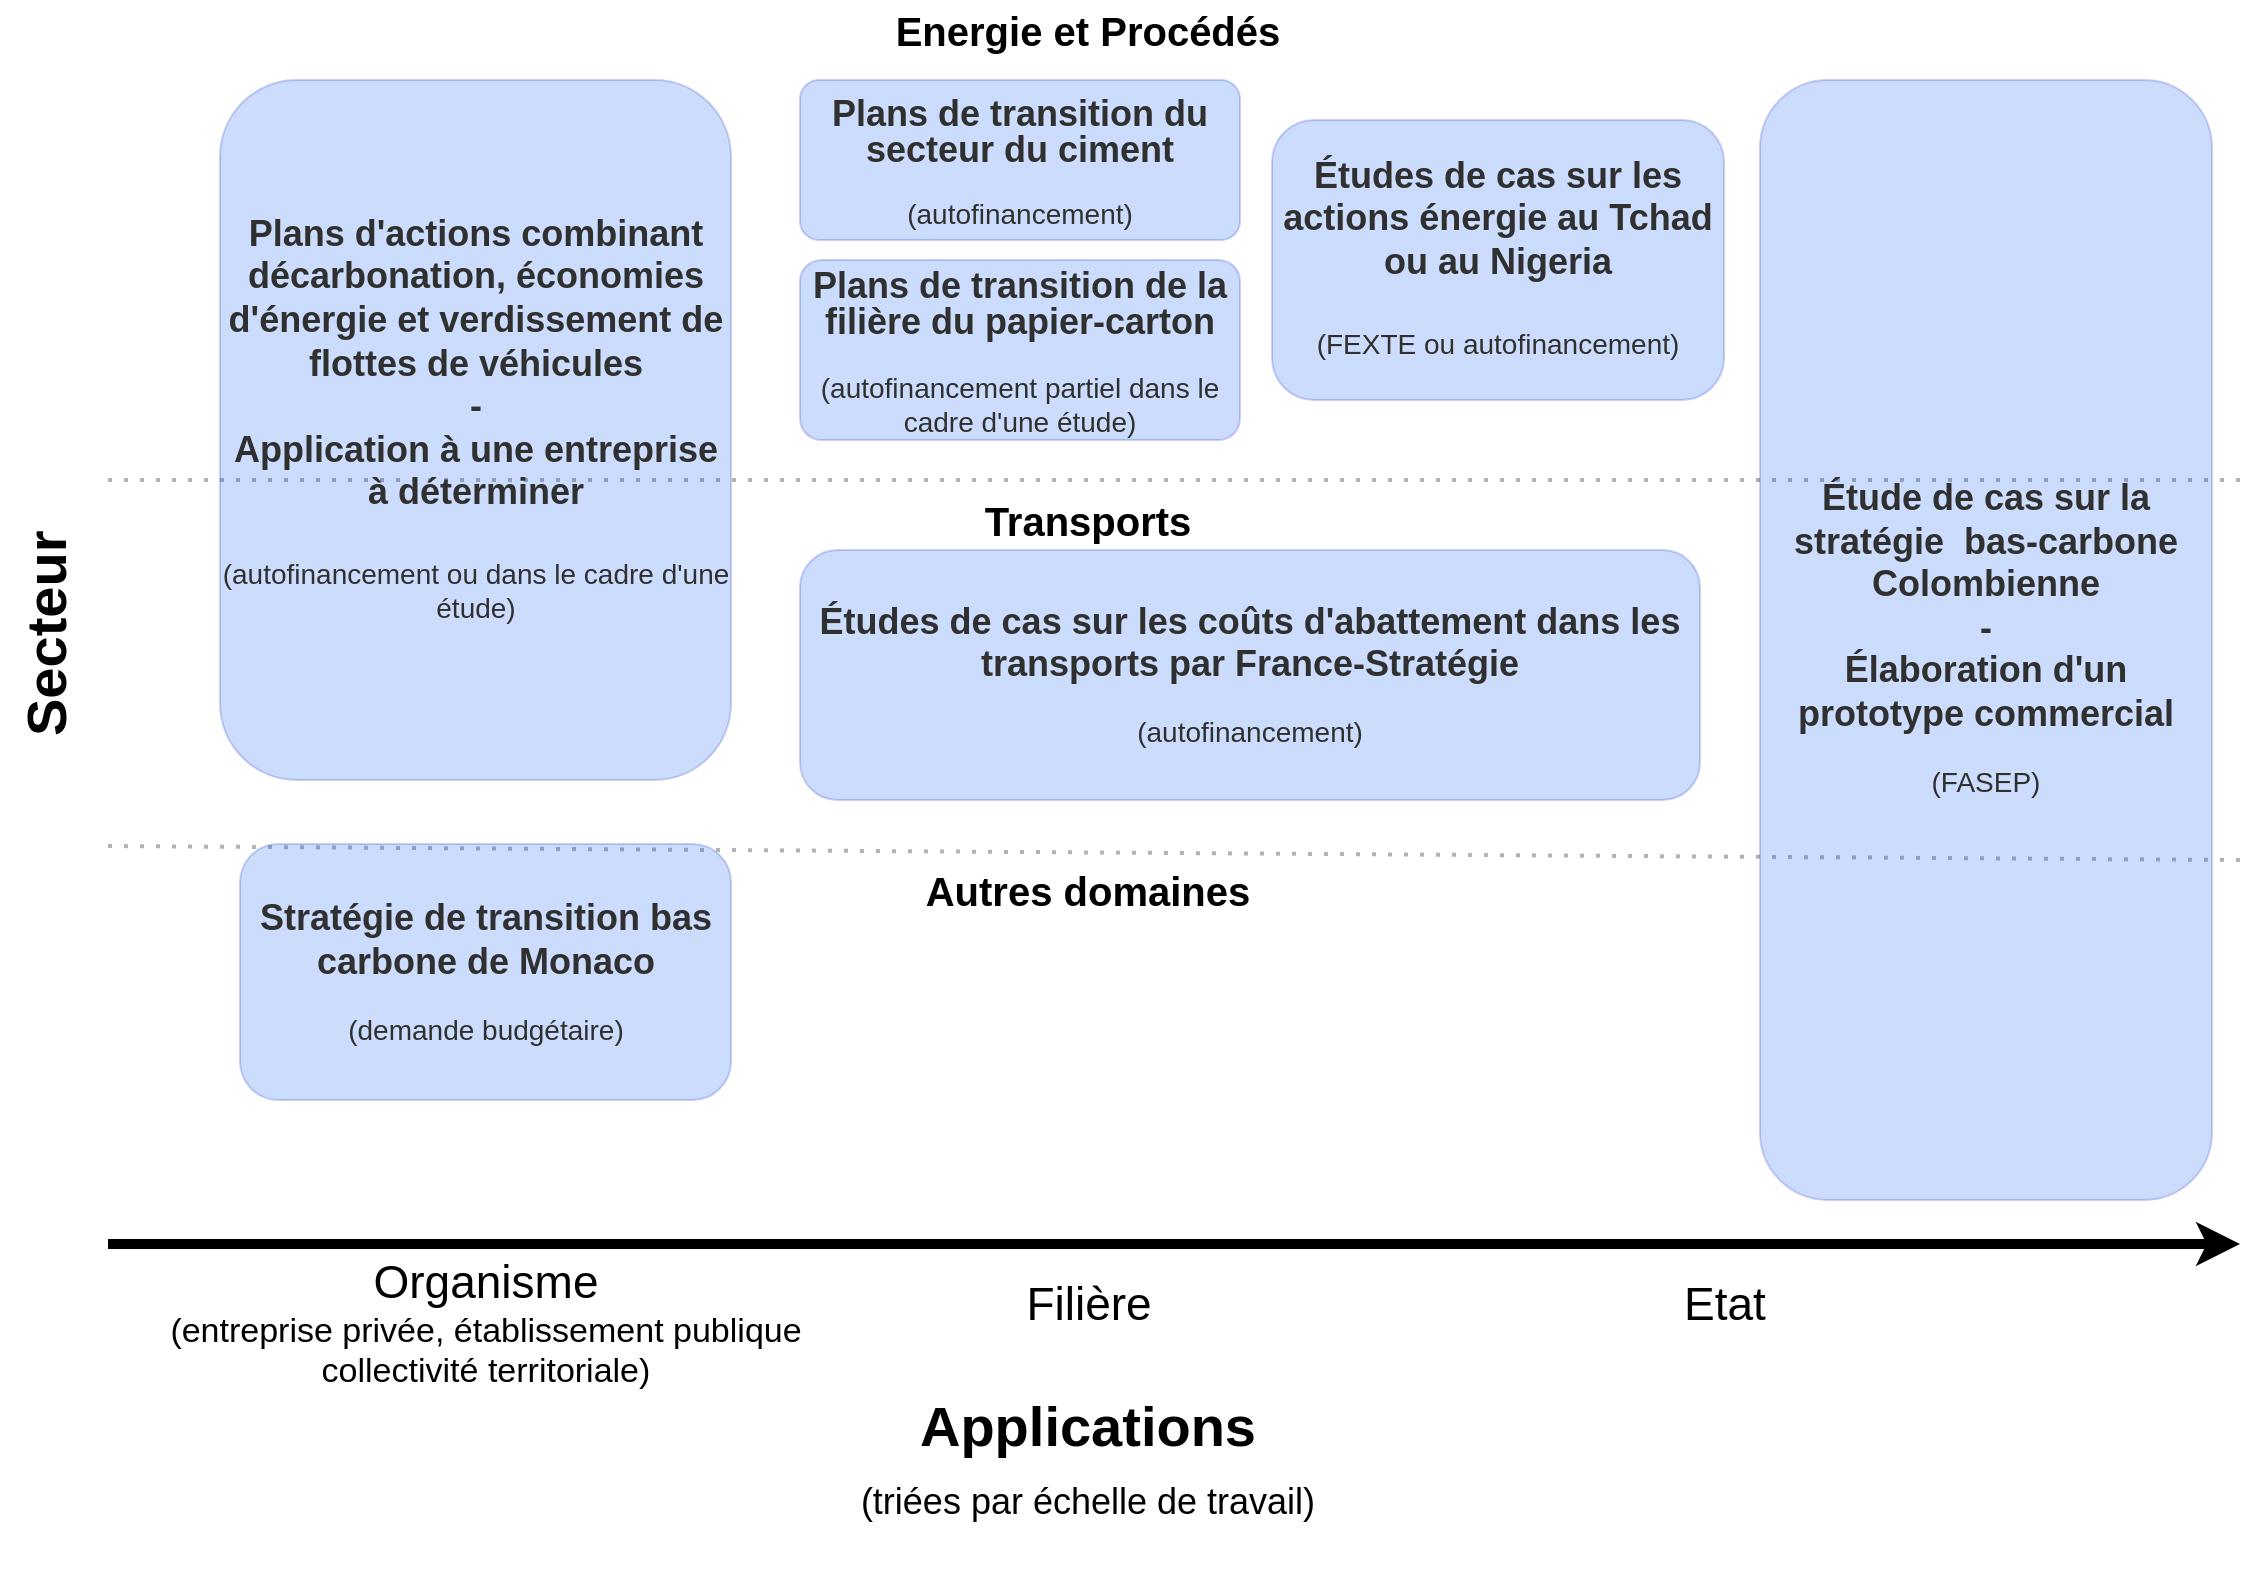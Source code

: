 <mxfile version="20.5.3" type="github">
  <diagram id="wFE0QG_FPsp0jaGvCLVb" name="Page-1">
    <mxGraphModel dx="1803" dy="1000" grid="1" gridSize="10" guides="1" tooltips="1" connect="1" arrows="1" fold="1" page="1" pageScale="1" pageWidth="850" pageHeight="1100" math="0" shadow="0">
      <root>
        <mxCell id="0" />
        <mxCell id="1" parent="0" />
        <mxCell id="jnHG9VufrkIBZ4fwylr7-1" value="" style="endArrow=classic;html=1;rounded=0;strokeWidth=5;" parent="1" edge="1">
          <mxGeometry width="50" height="50" relative="1" as="geometry">
            <mxPoint x="94" y="662" as="sourcePoint" />
            <mxPoint x="1160" y="662" as="targetPoint" />
          </mxGeometry>
        </mxCell>
        <mxCell id="jnHG9VufrkIBZ4fwylr7-2" value="&lt;div style=&quot;font-size: 23px;&quot;&gt;&lt;font style=&quot;font-size: 23px;&quot;&gt;Organisme&lt;/font&gt;&lt;font style=&quot;font-size: 23px;&quot;&gt; &lt;font style=&quot;font-size: 17px;&quot;&gt;&lt;br&gt;&lt;/font&gt;&lt;/font&gt;&lt;/div&gt;&lt;div style=&quot;font-size: 17px;&quot;&gt;&lt;font style=&quot;font-size: 17px;&quot;&gt;(entreprise privée, établissement publique&lt;/font&gt;&lt;/div&gt;&lt;div style=&quot;font-size: 17px;&quot;&gt;&lt;font style=&quot;font-size: 17px;&quot;&gt;collectivité territoriale)&lt;/font&gt;&lt;/div&gt;" style="text;html=1;strokeColor=none;fillColor=none;align=center;verticalAlign=middle;whiteSpace=wrap;rounded=0;" parent="1" vertex="1">
          <mxGeometry x="120" y="672" width="326" height="60" as="geometry" />
        </mxCell>
        <mxCell id="jnHG9VufrkIBZ4fwylr7-3" value="&lt;font style=&quot;font-size: 23px;&quot;&gt;Etat&lt;/font&gt;" style="text;whiteSpace=wrap;html=1;fontSize=20;" parent="1" vertex="1">
          <mxGeometry x="880" y="672" width="40" height="40" as="geometry" />
        </mxCell>
        <mxCell id="jnHG9VufrkIBZ4fwylr7-4" value="&lt;font style=&quot;font-size: 23px;&quot;&gt;Filière&lt;/font&gt;" style="text;html=1;align=center;verticalAlign=middle;resizable=0;points=[];autosize=1;strokeColor=none;fillColor=none;fontSize=20;" parent="1" vertex="1">
          <mxGeometry x="539" y="672" width="90" height="40" as="geometry" />
        </mxCell>
        <mxCell id="jnHG9VufrkIBZ4fwylr7-5" value="" style="endArrow=none;dashed=1;html=1;dashPattern=1 3;strokeWidth=2;rounded=0;fontSize=20;textOpacity=50;opacity=30;" parent="1" edge="1">
          <mxGeometry width="50" height="50" relative="1" as="geometry">
            <mxPoint x="94" y="280" as="sourcePoint" />
            <mxPoint x="1160" y="280" as="targetPoint" />
          </mxGeometry>
        </mxCell>
        <mxCell id="jnHG9VufrkIBZ4fwylr7-6" value="" style="endArrow=none;dashed=1;html=1;dashPattern=1 3;strokeWidth=2;rounded=0;fontSize=20;opacity=30;textOpacity=50;" parent="1" edge="1">
          <mxGeometry width="50" height="50" relative="1" as="geometry">
            <mxPoint x="94" y="463" as="sourcePoint" />
            <mxPoint x="1160" y="470" as="targetPoint" />
          </mxGeometry>
        </mxCell>
        <mxCell id="jnHG9VufrkIBZ4fwylr7-7" value="&lt;b&gt;Energie et Procédés&lt;/b&gt;" style="text;html=1;strokeColor=none;fillColor=none;align=center;verticalAlign=middle;whiteSpace=wrap;rounded=0;fontSize=20;" parent="1" vertex="1">
          <mxGeometry x="334" y="40" width="500" height="30" as="geometry" />
        </mxCell>
        <mxCell id="jnHG9VufrkIBZ4fwylr7-8" value="&lt;b&gt;Transports&lt;/b&gt;" style="text;html=1;strokeColor=none;fillColor=none;align=center;verticalAlign=middle;whiteSpace=wrap;rounded=0;fontSize=20;" parent="1" vertex="1">
          <mxGeometry x="334" y="285" width="500" height="30" as="geometry" />
        </mxCell>
        <mxCell id="jnHG9VufrkIBZ4fwylr7-9" value="&lt;b&gt;Autres domaines&lt;/b&gt;" style="text;html=1;strokeColor=none;fillColor=none;align=center;verticalAlign=middle;whiteSpace=wrap;rounded=0;fontSize=20;" parent="1" vertex="1">
          <mxGeometry x="334" y="470" width="500" height="30" as="geometry" />
        </mxCell>
        <mxCell id="jnHG9VufrkIBZ4fwylr7-10" value="&lt;p style=&quot;line-height: 100%; font-size: 12px;&quot;&gt;&lt;/p&gt;&lt;div style=&quot;font-size: 18px;&quot;&gt;&lt;font style=&quot;font-size: 18px;&quot;&gt;&lt;b style=&quot;&quot;&gt;Plans d&#39;actions combinant décarbonation, économies d&#39;énergie et verdissement de flottes de véhicules&lt;br&gt;&lt;/b&gt;&lt;/font&gt;&lt;/div&gt;&lt;div style=&quot;font-size: 18px;&quot;&gt;&lt;font style=&quot;font-size: 18px;&quot;&gt;&lt;b style=&quot;&quot;&gt;-&lt;/b&gt;&lt;/font&gt;&lt;/div&gt;&lt;div style=&quot;font-size: 18px;&quot;&gt;&lt;font style=&quot;font-size: 18px;&quot;&gt;&lt;b style=&quot;&quot;&gt;Application à une entreprise à déterminer&lt;/b&gt;&lt;/font&gt;&lt;/div&gt;&lt;div style=&quot;font-size: 18px;&quot;&gt;&lt;font style=&quot;font-size: 18px;&quot;&gt;&lt;b style=&quot;&quot;&gt;&lt;br&gt;&lt;/b&gt;&lt;/font&gt;&lt;/div&gt;&lt;div style=&quot;font-size: 14px;&quot;&gt;&lt;font style=&quot;font-size: 14px;&quot;&gt;&lt;span style=&quot;&quot;&gt;(autofinancement ou dans le cadre d&#39;une étude)&lt;br&gt;&lt;/span&gt;&lt;/font&gt;&lt;/div&gt;&lt;div style=&quot;font-size: 14px; line-height: 80%;&quot;&gt;&lt;font style=&quot;font-size: 14px;&quot;&gt;&lt;span style=&quot;&quot;&gt;&lt;b&gt;&lt;font style=&quot;font-size: 14px;&quot;&gt;&amp;nbsp;&lt;/font&gt;&lt;br&gt;&lt;/b&gt;&lt;/span&gt;&lt;/font&gt;&lt;/div&gt;&lt;p style=&quot;font-size: 12px;&quot;&gt;&lt;/p&gt;" style="rounded=1;whiteSpace=wrap;html=1;fontSize=12;labelBackgroundColor=none;opacity=20;fillColor=#0050ef;strokeColor=#001DBC;fontColor=#303030;" parent="1" vertex="1">
          <mxGeometry x="150" y="80" width="255.5" height="350" as="geometry" />
        </mxCell>
        <mxCell id="jnHG9VufrkIBZ4fwylr7-13" value="&lt;p style=&quot;line-height: 170%; font-size: 18px;&quot; align=&quot;center&quot;&gt;&lt;/p&gt;&lt;div style=&quot;font-size: 18px; line-height: 100%;&quot; align=&quot;center&quot;&gt;&lt;font style=&quot;font-size: 18px;&quot;&gt;&lt;font style=&quot;font-size: 18px;&quot;&gt;&lt;b style=&quot;&quot;&gt;Plans de transition &lt;/b&gt;&lt;/font&gt;&lt;b&gt;du secteur du ciment&lt;/b&gt;&lt;br&gt;&lt;/font&gt;&lt;/div&gt;&lt;div style=&quot;font-size: 13px;&quot; align=&quot;center&quot;&gt;&lt;font style=&quot;font-size: 13px;&quot;&gt;&lt;br&gt;&lt;/font&gt;&lt;/div&gt;&lt;div style=&quot;font-size: 13px;&quot; align=&quot;center&quot;&gt;&lt;font style=&quot;font-size: 14px;&quot;&gt;(autofinancement)&lt;/font&gt;&lt;/div&gt;&lt;div style=&quot;font-size: 13px;&quot; align=&quot;center&quot;&gt;&lt;font style=&quot;font-size: 13px;&quot;&gt;&lt;br&gt;&lt;/font&gt;&lt;/div&gt;" style="rounded=1;whiteSpace=wrap;html=1;fontSize=12;labelBackgroundColor=none;opacity=20;fillColor=#0050ef;strokeColor=#001DBC;fontColor=#303030;align=center;arcSize=12;horizontal=1;" parent="1" vertex="1">
          <mxGeometry x="440" y="80" width="220" height="80" as="geometry" />
        </mxCell>
        <mxCell id="jnHG9VufrkIBZ4fwylr7-14" value="&lt;p style=&quot;line-height: 0.4; font-size: 12px;&quot;&gt;&lt;/p&gt;&lt;div style=&quot;font-size: 18px;&quot;&gt;&lt;font style=&quot;font-size: 18px;&quot;&gt;&lt;b style=&quot;&quot;&gt;Études de cas sur les actions énergie au Tchad ou au Nigeria&lt;br&gt;&lt;/b&gt;&lt;/font&gt;&lt;/div&gt;&lt;div style=&quot;font-size: 18px;&quot;&gt;&lt;font style=&quot;font-size: 18px;&quot;&gt;&lt;b style=&quot;&quot;&gt;&lt;br&gt;&lt;/b&gt;&lt;/font&gt;&lt;/div&gt;&lt;font style=&quot;font-size: 14px;&quot;&gt;(FEXTE ou autofinancement)&lt;/font&gt;&lt;br&gt;&lt;div&gt;&lt;span&gt;&lt;br&gt;&lt;/span&gt;&lt;/div&gt;" style="rounded=1;whiteSpace=wrap;html=1;fontSize=12;labelBackgroundColor=none;opacity=20;fillColor=#0050ef;strokeColor=#001DBC;fontColor=#303030;" parent="1" vertex="1">
          <mxGeometry x="676" y="100" width="226" height="140" as="geometry" />
        </mxCell>
        <mxCell id="jnHG9VufrkIBZ4fwylr7-15" value="&lt;p style=&quot;line-height: 0.4; font-size: 12px;&quot;&gt;&lt;/p&gt;&lt;div style=&quot;font-size: 18px;&quot;&gt;&lt;font style=&quot;font-size: 18px;&quot;&gt;&lt;b style=&quot;&quot;&gt;Études de cas sur les coûts d&#39;abattement dans les transports par France-Stratégie&lt;br&gt;&lt;/b&gt;&lt;/font&gt;&lt;/div&gt;&lt;p style=&quot;font-size: 14px;&quot;&gt;&lt;span&gt;(autofinancement)&lt;br&gt;&lt;/span&gt;&lt;/p&gt;" style="rounded=1;whiteSpace=wrap;html=1;fontSize=12;labelBackgroundColor=none;opacity=20;fillColor=#0050ef;strokeColor=#001DBC;fontColor=#303030;" parent="1" vertex="1">
          <mxGeometry x="440" y="315" width="450" height="125" as="geometry" />
        </mxCell>
        <mxCell id="9_UomztmyeiiNCHOsHB9-1" value="&lt;p style=&quot;line-height: 0%;&quot;&gt;&lt;/p&gt;&lt;div&gt;&lt;font style=&quot;font-size: 28px;&quot;&gt;&lt;b&gt;Applications &lt;br&gt;&lt;/b&gt;&lt;/font&gt;&lt;/div&gt;&lt;div&gt;&lt;font style=&quot;font-size: 28px;&quot;&gt;&lt;font style=&quot;font-size: 18px;&quot;&gt;(triées par échelle de travail)&lt;/font&gt;&lt;b&gt;&lt;br&gt;&lt;/b&gt;&lt;/font&gt;&lt;/div&gt;&lt;p&gt;&lt;/p&gt;" style="text;html=1;strokeColor=none;fillColor=none;align=center;verticalAlign=middle;whiteSpace=wrap;rounded=0;fontSize=20;" parent="1" vertex="1">
          <mxGeometry x="397" y="740" width="374" height="60" as="geometry" />
        </mxCell>
        <mxCell id="9_UomztmyeiiNCHOsHB9-6" value="&lt;font style=&quot;font-size: 28px;&quot;&gt;&lt;b&gt;Secteur&lt;/b&gt;&lt;/font&gt;" style="text;whiteSpace=wrap;html=1;fontSize=12;fontFamily=Helvetica;rotation=-90;" parent="1" vertex="1">
          <mxGeometry y="330" width="120" height="40" as="geometry" />
        </mxCell>
        <mxCell id="v3dB4_XIEoKgeHJ3p4Ie-5" value="&lt;p style=&quot;line-height: 170%; font-size: 18px;&quot; align=&quot;center&quot;&gt;&lt;/p&gt;&lt;div style=&quot;font-size: 18px; line-height: 100%;&quot; align=&quot;center&quot;&gt;&lt;font style=&quot;font-size: 18px;&quot;&gt;&lt;font style=&quot;font-size: 18px;&quot;&gt;&lt;b style=&quot;&quot;&gt;Plans de transition de la filière &lt;/b&gt;&lt;/font&gt;&lt;b&gt;du papier-carton&lt;/b&gt;&lt;br&gt;&lt;/font&gt;&lt;/div&gt;&lt;div style=&quot;font-size: 13px;&quot; align=&quot;center&quot;&gt;&lt;font style=&quot;font-size: 13px;&quot;&gt;&lt;br&gt;&lt;/font&gt;&lt;/div&gt;&lt;div style=&quot;font-size: 13px;&quot; align=&quot;center&quot;&gt;&lt;font style=&quot;font-size: 14px;&quot;&gt;(autofinancement partiel dans le cadre d&#39;une étude)&lt;/font&gt;&lt;/div&gt;&lt;div style=&quot;font-size: 13px;&quot; align=&quot;center&quot;&gt;&lt;font style=&quot;font-size: 13px;&quot;&gt;&lt;br&gt;&lt;/font&gt;&lt;/div&gt;" style="rounded=1;whiteSpace=wrap;html=1;fontSize=12;labelBackgroundColor=none;opacity=20;fillColor=#0050ef;strokeColor=#001DBC;fontColor=#303030;align=center;arcSize=12;horizontal=1;" vertex="1" parent="1">
          <mxGeometry x="440" y="170" width="220" height="90" as="geometry" />
        </mxCell>
        <mxCell id="v3dB4_XIEoKgeHJ3p4Ie-6" value="&lt;p style=&quot;line-height: 0.4; font-size: 12px;&quot;&gt;&lt;/p&gt;&lt;div style=&quot;font-size: 18px;&quot;&gt;&lt;font style=&quot;font-size: 18px;&quot;&gt;&lt;b style=&quot;&quot;&gt;Étude de cas sur la stratégie&amp;nbsp; bas-carbone Colombienne&lt;br&gt;&lt;/b&gt;&lt;/font&gt;&lt;/div&gt;&lt;div style=&quot;font-size: 18px;&quot;&gt;&lt;font style=&quot;font-size: 18px;&quot;&gt;&lt;b style=&quot;&quot;&gt;-&lt;/b&gt;&lt;/font&gt;&lt;/div&gt;&lt;div style=&quot;font-size: 18px;&quot;&gt;&lt;font style=&quot;font-size: 18px;&quot;&gt;&lt;b style=&quot;&quot;&gt;Élaboration d&#39;un prototype commercial&lt;br&gt;&lt;/b&gt;&lt;/font&gt;&lt;/div&gt;&lt;div&gt;&lt;span&gt;&lt;b&gt;&lt;br&gt;&lt;/b&gt;&lt;/span&gt;&lt;/div&gt;&lt;font style=&quot;font-size: 14px;&quot;&gt;(FASEP)&lt;/font&gt;&lt;div&gt;&lt;span&gt;&lt;br&gt;&lt;/span&gt;&lt;/div&gt;" style="rounded=1;whiteSpace=wrap;html=1;fontSize=12;labelBackgroundColor=none;opacity=20;fillColor=#0050ef;strokeColor=#001DBC;fontColor=#303030;" vertex="1" parent="1">
          <mxGeometry x="920" y="80" width="226" height="560" as="geometry" />
        </mxCell>
        <mxCell id="v3dB4_XIEoKgeHJ3p4Ie-7" value="&lt;p style=&quot;line-height: 100%; font-size: 12px;&quot;&gt;&lt;/p&gt;&lt;div style=&quot;font-size: 18px;&quot;&gt;&lt;font style=&quot;font-size: 18px;&quot;&gt;&lt;b style=&quot;&quot;&gt;Stratégie de transition bas carbone de Monaco&lt;br&gt;&lt;/b&gt;&lt;/font&gt;&lt;/div&gt;&lt;br&gt;&lt;div&gt;&lt;font size=&quot;1&quot;&gt;&lt;span style=&quot;font-size: 14px;&quot;&gt;(demande budgétaire)&lt;/span&gt;&lt;/font&gt;&lt;/div&gt;&lt;p style=&quot;font-size: 12px;&quot;&gt;&lt;/p&gt;" style="rounded=1;whiteSpace=wrap;html=1;fontSize=12;labelBackgroundColor=none;opacity=20;fillColor=#0050ef;strokeColor=#001DBC;fontColor=#303030;" vertex="1" parent="1">
          <mxGeometry x="160" y="462" width="245.5" height="128" as="geometry" />
        </mxCell>
      </root>
    </mxGraphModel>
  </diagram>
</mxfile>
